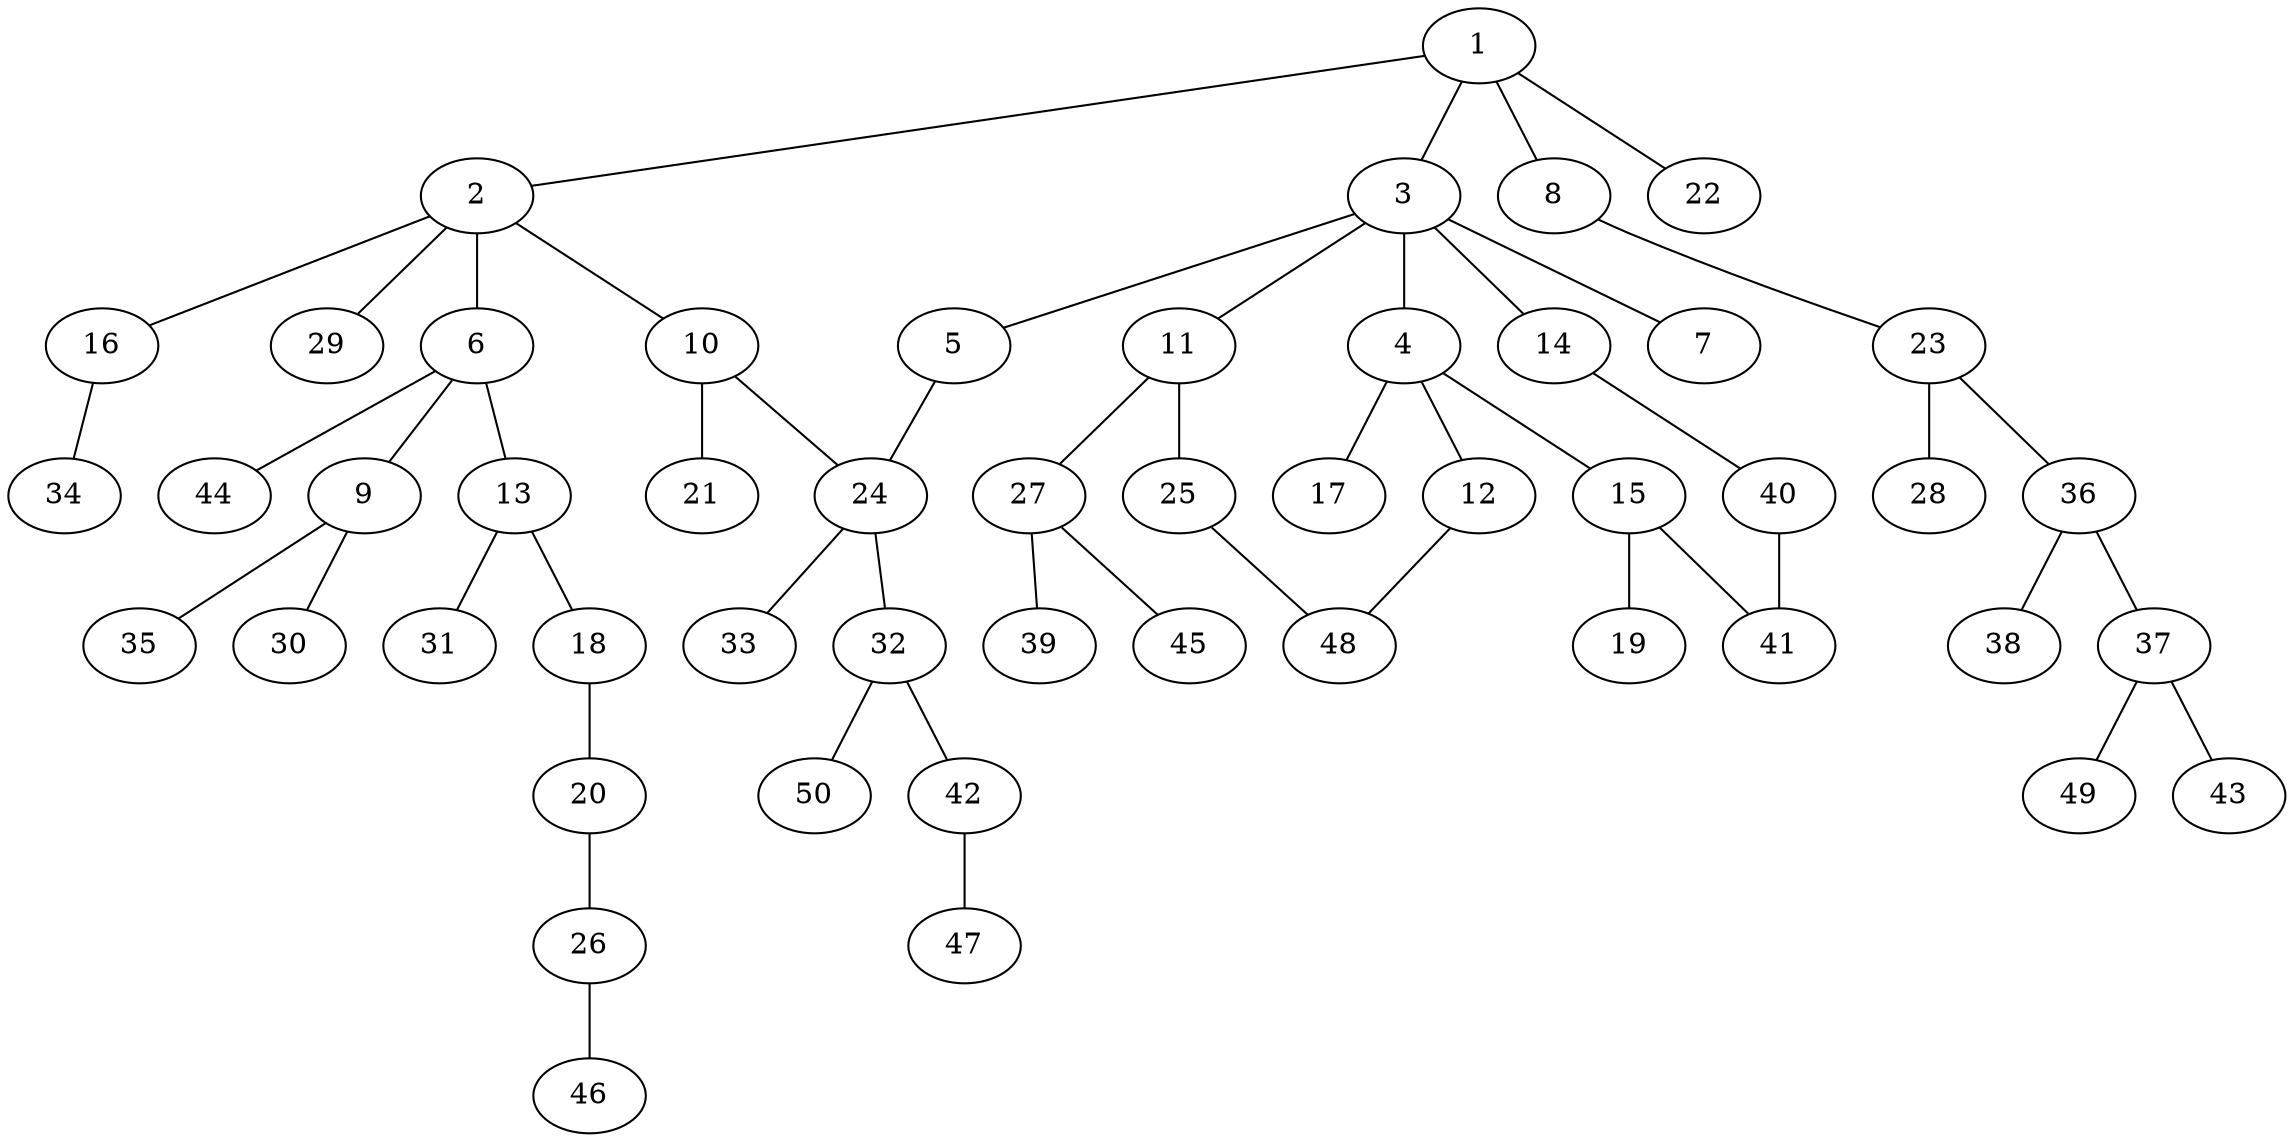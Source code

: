 graph graphname {1--2
1--3
1--8
1--22
2--6
2--10
2--16
2--29
3--4
3--5
3--7
3--11
3--14
4--12
4--15
4--17
5--24
6--9
6--13
6--44
8--23
9--30
9--35
10--21
10--24
11--25
11--27
12--48
13--18
13--31
14--40
15--19
15--41
16--34
18--20
20--26
23--28
23--36
24--32
24--33
25--48
26--46
27--39
27--45
32--42
32--50
36--37
36--38
37--43
37--49
40--41
42--47
}